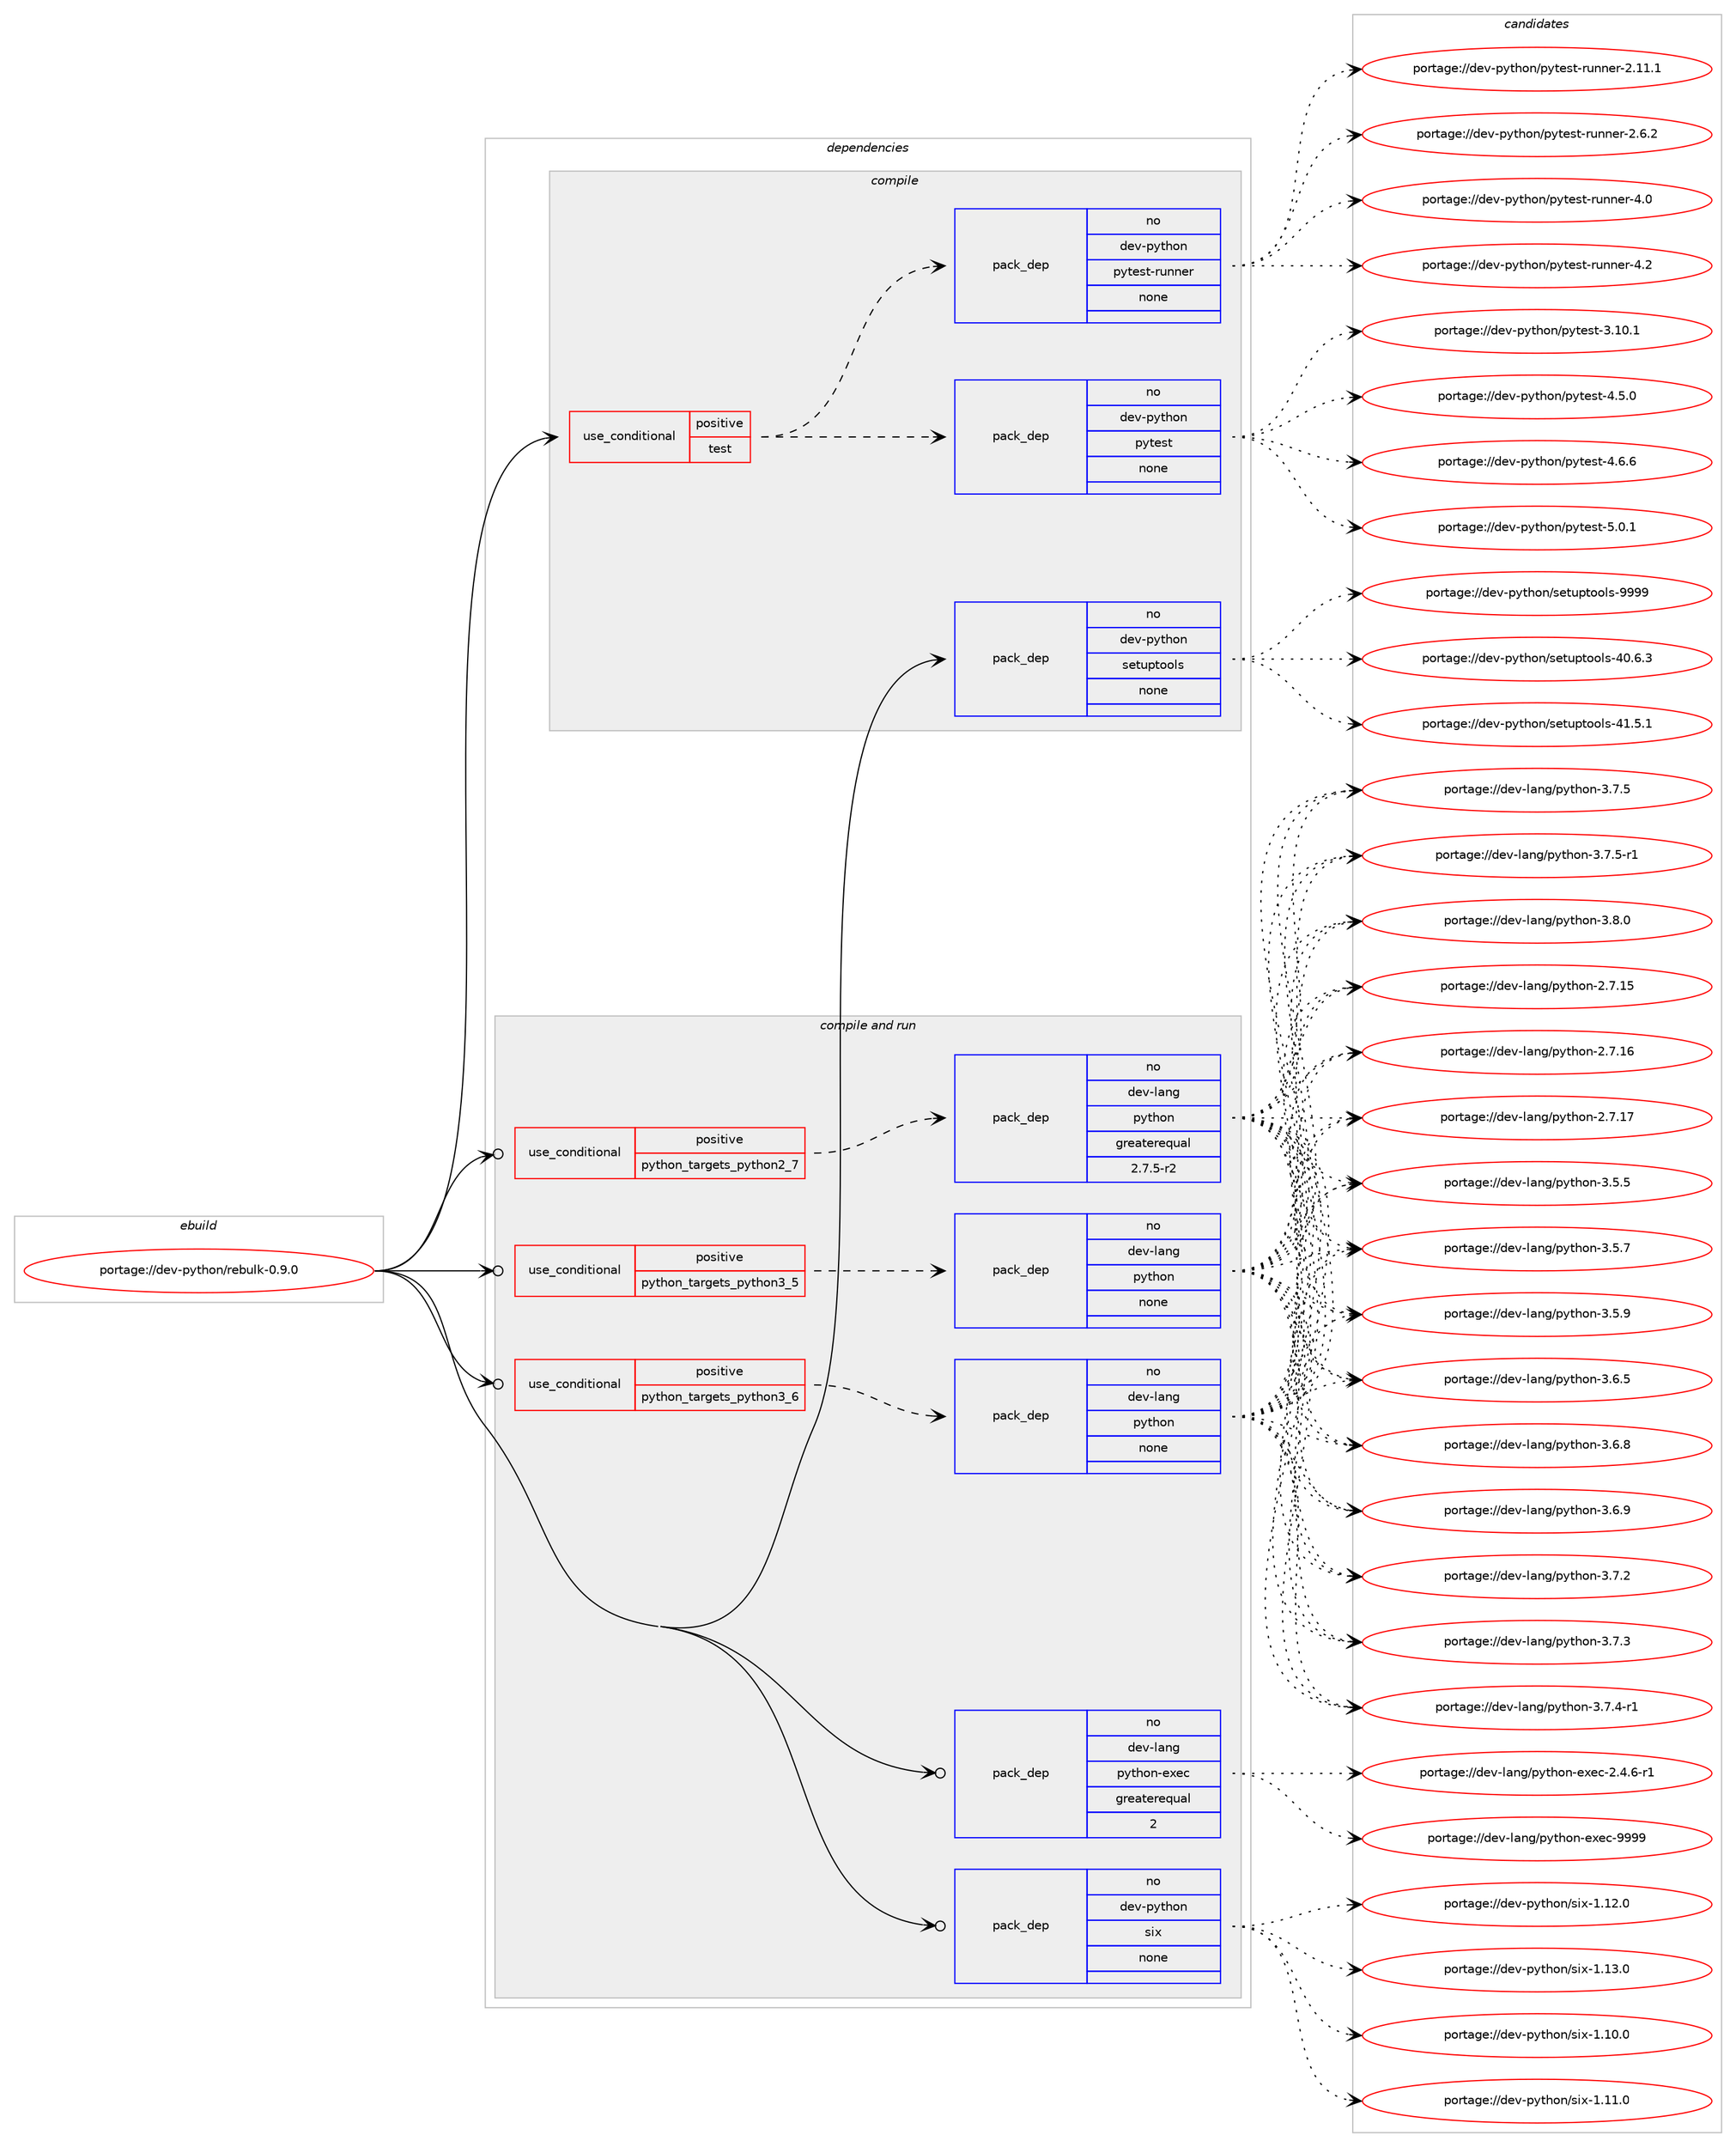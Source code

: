 digraph prolog {

# *************
# Graph options
# *************

newrank=true;
concentrate=true;
compound=true;
graph [rankdir=LR,fontname=Helvetica,fontsize=10,ranksep=1.5];#, ranksep=2.5, nodesep=0.2];
edge  [arrowhead=vee];
node  [fontname=Helvetica,fontsize=10];

# **********
# The ebuild
# **********

subgraph cluster_leftcol {
color=gray;
rank=same;
label=<<i>ebuild</i>>;
id [label="portage://dev-python/rebulk-0.9.0", color=red, width=4, href="../dev-python/rebulk-0.9.0.svg"];
}

# ****************
# The dependencies
# ****************

subgraph cluster_midcol {
color=gray;
label=<<i>dependencies</i>>;
subgraph cluster_compile {
fillcolor="#eeeeee";
style=filled;
label=<<i>compile</i>>;
subgraph cond37772 {
dependency169721 [label=<<TABLE BORDER="0" CELLBORDER="1" CELLSPACING="0" CELLPADDING="4"><TR><TD ROWSPAN="3" CELLPADDING="10">use_conditional</TD></TR><TR><TD>positive</TD></TR><TR><TD>test</TD></TR></TABLE>>, shape=none, color=red];
subgraph pack128548 {
dependency169722 [label=<<TABLE BORDER="0" CELLBORDER="1" CELLSPACING="0" CELLPADDING="4" WIDTH="220"><TR><TD ROWSPAN="6" CELLPADDING="30">pack_dep</TD></TR><TR><TD WIDTH="110">no</TD></TR><TR><TD>dev-python</TD></TR><TR><TD>pytest</TD></TR><TR><TD>none</TD></TR><TR><TD></TD></TR></TABLE>>, shape=none, color=blue];
}
dependency169721:e -> dependency169722:w [weight=20,style="dashed",arrowhead="vee"];
subgraph pack128549 {
dependency169723 [label=<<TABLE BORDER="0" CELLBORDER="1" CELLSPACING="0" CELLPADDING="4" WIDTH="220"><TR><TD ROWSPAN="6" CELLPADDING="30">pack_dep</TD></TR><TR><TD WIDTH="110">no</TD></TR><TR><TD>dev-python</TD></TR><TR><TD>pytest-runner</TD></TR><TR><TD>none</TD></TR><TR><TD></TD></TR></TABLE>>, shape=none, color=blue];
}
dependency169721:e -> dependency169723:w [weight=20,style="dashed",arrowhead="vee"];
}
id:e -> dependency169721:w [weight=20,style="solid",arrowhead="vee"];
subgraph pack128550 {
dependency169724 [label=<<TABLE BORDER="0" CELLBORDER="1" CELLSPACING="0" CELLPADDING="4" WIDTH="220"><TR><TD ROWSPAN="6" CELLPADDING="30">pack_dep</TD></TR><TR><TD WIDTH="110">no</TD></TR><TR><TD>dev-python</TD></TR><TR><TD>setuptools</TD></TR><TR><TD>none</TD></TR><TR><TD></TD></TR></TABLE>>, shape=none, color=blue];
}
id:e -> dependency169724:w [weight=20,style="solid",arrowhead="vee"];
}
subgraph cluster_compileandrun {
fillcolor="#eeeeee";
style=filled;
label=<<i>compile and run</i>>;
subgraph cond37773 {
dependency169725 [label=<<TABLE BORDER="0" CELLBORDER="1" CELLSPACING="0" CELLPADDING="4"><TR><TD ROWSPAN="3" CELLPADDING="10">use_conditional</TD></TR><TR><TD>positive</TD></TR><TR><TD>python_targets_python2_7</TD></TR></TABLE>>, shape=none, color=red];
subgraph pack128551 {
dependency169726 [label=<<TABLE BORDER="0" CELLBORDER="1" CELLSPACING="0" CELLPADDING="4" WIDTH="220"><TR><TD ROWSPAN="6" CELLPADDING="30">pack_dep</TD></TR><TR><TD WIDTH="110">no</TD></TR><TR><TD>dev-lang</TD></TR><TR><TD>python</TD></TR><TR><TD>greaterequal</TD></TR><TR><TD>2.7.5-r2</TD></TR></TABLE>>, shape=none, color=blue];
}
dependency169725:e -> dependency169726:w [weight=20,style="dashed",arrowhead="vee"];
}
id:e -> dependency169725:w [weight=20,style="solid",arrowhead="odotvee"];
subgraph cond37774 {
dependency169727 [label=<<TABLE BORDER="0" CELLBORDER="1" CELLSPACING="0" CELLPADDING="4"><TR><TD ROWSPAN="3" CELLPADDING="10">use_conditional</TD></TR><TR><TD>positive</TD></TR><TR><TD>python_targets_python3_5</TD></TR></TABLE>>, shape=none, color=red];
subgraph pack128552 {
dependency169728 [label=<<TABLE BORDER="0" CELLBORDER="1" CELLSPACING="0" CELLPADDING="4" WIDTH="220"><TR><TD ROWSPAN="6" CELLPADDING="30">pack_dep</TD></TR><TR><TD WIDTH="110">no</TD></TR><TR><TD>dev-lang</TD></TR><TR><TD>python</TD></TR><TR><TD>none</TD></TR><TR><TD></TD></TR></TABLE>>, shape=none, color=blue];
}
dependency169727:e -> dependency169728:w [weight=20,style="dashed",arrowhead="vee"];
}
id:e -> dependency169727:w [weight=20,style="solid",arrowhead="odotvee"];
subgraph cond37775 {
dependency169729 [label=<<TABLE BORDER="0" CELLBORDER="1" CELLSPACING="0" CELLPADDING="4"><TR><TD ROWSPAN="3" CELLPADDING="10">use_conditional</TD></TR><TR><TD>positive</TD></TR><TR><TD>python_targets_python3_6</TD></TR></TABLE>>, shape=none, color=red];
subgraph pack128553 {
dependency169730 [label=<<TABLE BORDER="0" CELLBORDER="1" CELLSPACING="0" CELLPADDING="4" WIDTH="220"><TR><TD ROWSPAN="6" CELLPADDING="30">pack_dep</TD></TR><TR><TD WIDTH="110">no</TD></TR><TR><TD>dev-lang</TD></TR><TR><TD>python</TD></TR><TR><TD>none</TD></TR><TR><TD></TD></TR></TABLE>>, shape=none, color=blue];
}
dependency169729:e -> dependency169730:w [weight=20,style="dashed",arrowhead="vee"];
}
id:e -> dependency169729:w [weight=20,style="solid",arrowhead="odotvee"];
subgraph pack128554 {
dependency169731 [label=<<TABLE BORDER="0" CELLBORDER="1" CELLSPACING="0" CELLPADDING="4" WIDTH="220"><TR><TD ROWSPAN="6" CELLPADDING="30">pack_dep</TD></TR><TR><TD WIDTH="110">no</TD></TR><TR><TD>dev-lang</TD></TR><TR><TD>python-exec</TD></TR><TR><TD>greaterequal</TD></TR><TR><TD>2</TD></TR></TABLE>>, shape=none, color=blue];
}
id:e -> dependency169731:w [weight=20,style="solid",arrowhead="odotvee"];
subgraph pack128555 {
dependency169732 [label=<<TABLE BORDER="0" CELLBORDER="1" CELLSPACING="0" CELLPADDING="4" WIDTH="220"><TR><TD ROWSPAN="6" CELLPADDING="30">pack_dep</TD></TR><TR><TD WIDTH="110">no</TD></TR><TR><TD>dev-python</TD></TR><TR><TD>six</TD></TR><TR><TD>none</TD></TR><TR><TD></TD></TR></TABLE>>, shape=none, color=blue];
}
id:e -> dependency169732:w [weight=20,style="solid",arrowhead="odotvee"];
}
subgraph cluster_run {
fillcolor="#eeeeee";
style=filled;
label=<<i>run</i>>;
}
}

# **************
# The candidates
# **************

subgraph cluster_choices {
rank=same;
color=gray;
label=<<i>candidates</i>>;

subgraph choice128548 {
color=black;
nodesep=1;
choiceportage100101118451121211161041111104711212111610111511645514649484649 [label="portage://dev-python/pytest-3.10.1", color=red, width=4,href="../dev-python/pytest-3.10.1.svg"];
choiceportage1001011184511212111610411111047112121116101115116455246534648 [label="portage://dev-python/pytest-4.5.0", color=red, width=4,href="../dev-python/pytest-4.5.0.svg"];
choiceportage1001011184511212111610411111047112121116101115116455246544654 [label="portage://dev-python/pytest-4.6.6", color=red, width=4,href="../dev-python/pytest-4.6.6.svg"];
choiceportage1001011184511212111610411111047112121116101115116455346484649 [label="portage://dev-python/pytest-5.0.1", color=red, width=4,href="../dev-python/pytest-5.0.1.svg"];
dependency169722:e -> choiceportage100101118451121211161041111104711212111610111511645514649484649:w [style=dotted,weight="100"];
dependency169722:e -> choiceportage1001011184511212111610411111047112121116101115116455246534648:w [style=dotted,weight="100"];
dependency169722:e -> choiceportage1001011184511212111610411111047112121116101115116455246544654:w [style=dotted,weight="100"];
dependency169722:e -> choiceportage1001011184511212111610411111047112121116101115116455346484649:w [style=dotted,weight="100"];
}
subgraph choice128549 {
color=black;
nodesep=1;
choiceportage10010111845112121116104111110471121211161011151164511411711011010111445504649494649 [label="portage://dev-python/pytest-runner-2.11.1", color=red, width=4,href="../dev-python/pytest-runner-2.11.1.svg"];
choiceportage100101118451121211161041111104711212111610111511645114117110110101114455046544650 [label="portage://dev-python/pytest-runner-2.6.2", color=red, width=4,href="../dev-python/pytest-runner-2.6.2.svg"];
choiceportage10010111845112121116104111110471121211161011151164511411711011010111445524648 [label="portage://dev-python/pytest-runner-4.0", color=red, width=4,href="../dev-python/pytest-runner-4.0.svg"];
choiceportage10010111845112121116104111110471121211161011151164511411711011010111445524650 [label="portage://dev-python/pytest-runner-4.2", color=red, width=4,href="../dev-python/pytest-runner-4.2.svg"];
dependency169723:e -> choiceportage10010111845112121116104111110471121211161011151164511411711011010111445504649494649:w [style=dotted,weight="100"];
dependency169723:e -> choiceportage100101118451121211161041111104711212111610111511645114117110110101114455046544650:w [style=dotted,weight="100"];
dependency169723:e -> choiceportage10010111845112121116104111110471121211161011151164511411711011010111445524648:w [style=dotted,weight="100"];
dependency169723:e -> choiceportage10010111845112121116104111110471121211161011151164511411711011010111445524650:w [style=dotted,weight="100"];
}
subgraph choice128550 {
color=black;
nodesep=1;
choiceportage100101118451121211161041111104711510111611711211611111110811545524846544651 [label="portage://dev-python/setuptools-40.6.3", color=red, width=4,href="../dev-python/setuptools-40.6.3.svg"];
choiceportage100101118451121211161041111104711510111611711211611111110811545524946534649 [label="portage://dev-python/setuptools-41.5.1", color=red, width=4,href="../dev-python/setuptools-41.5.1.svg"];
choiceportage10010111845112121116104111110471151011161171121161111111081154557575757 [label="portage://dev-python/setuptools-9999", color=red, width=4,href="../dev-python/setuptools-9999.svg"];
dependency169724:e -> choiceportage100101118451121211161041111104711510111611711211611111110811545524846544651:w [style=dotted,weight="100"];
dependency169724:e -> choiceportage100101118451121211161041111104711510111611711211611111110811545524946534649:w [style=dotted,weight="100"];
dependency169724:e -> choiceportage10010111845112121116104111110471151011161171121161111111081154557575757:w [style=dotted,weight="100"];
}
subgraph choice128551 {
color=black;
nodesep=1;
choiceportage10010111845108971101034711212111610411111045504655464953 [label="portage://dev-lang/python-2.7.15", color=red, width=4,href="../dev-lang/python-2.7.15.svg"];
choiceportage10010111845108971101034711212111610411111045504655464954 [label="portage://dev-lang/python-2.7.16", color=red, width=4,href="../dev-lang/python-2.7.16.svg"];
choiceportage10010111845108971101034711212111610411111045504655464955 [label="portage://dev-lang/python-2.7.17", color=red, width=4,href="../dev-lang/python-2.7.17.svg"];
choiceportage100101118451089711010347112121116104111110455146534653 [label="portage://dev-lang/python-3.5.5", color=red, width=4,href="../dev-lang/python-3.5.5.svg"];
choiceportage100101118451089711010347112121116104111110455146534655 [label="portage://dev-lang/python-3.5.7", color=red, width=4,href="../dev-lang/python-3.5.7.svg"];
choiceportage100101118451089711010347112121116104111110455146534657 [label="portage://dev-lang/python-3.5.9", color=red, width=4,href="../dev-lang/python-3.5.9.svg"];
choiceportage100101118451089711010347112121116104111110455146544653 [label="portage://dev-lang/python-3.6.5", color=red, width=4,href="../dev-lang/python-3.6.5.svg"];
choiceportage100101118451089711010347112121116104111110455146544656 [label="portage://dev-lang/python-3.6.8", color=red, width=4,href="../dev-lang/python-3.6.8.svg"];
choiceportage100101118451089711010347112121116104111110455146544657 [label="portage://dev-lang/python-3.6.9", color=red, width=4,href="../dev-lang/python-3.6.9.svg"];
choiceportage100101118451089711010347112121116104111110455146554650 [label="portage://dev-lang/python-3.7.2", color=red, width=4,href="../dev-lang/python-3.7.2.svg"];
choiceportage100101118451089711010347112121116104111110455146554651 [label="portage://dev-lang/python-3.7.3", color=red, width=4,href="../dev-lang/python-3.7.3.svg"];
choiceportage1001011184510897110103471121211161041111104551465546524511449 [label="portage://dev-lang/python-3.7.4-r1", color=red, width=4,href="../dev-lang/python-3.7.4-r1.svg"];
choiceportage100101118451089711010347112121116104111110455146554653 [label="portage://dev-lang/python-3.7.5", color=red, width=4,href="../dev-lang/python-3.7.5.svg"];
choiceportage1001011184510897110103471121211161041111104551465546534511449 [label="portage://dev-lang/python-3.7.5-r1", color=red, width=4,href="../dev-lang/python-3.7.5-r1.svg"];
choiceportage100101118451089711010347112121116104111110455146564648 [label="portage://dev-lang/python-3.8.0", color=red, width=4,href="../dev-lang/python-3.8.0.svg"];
dependency169726:e -> choiceportage10010111845108971101034711212111610411111045504655464953:w [style=dotted,weight="100"];
dependency169726:e -> choiceportage10010111845108971101034711212111610411111045504655464954:w [style=dotted,weight="100"];
dependency169726:e -> choiceportage10010111845108971101034711212111610411111045504655464955:w [style=dotted,weight="100"];
dependency169726:e -> choiceportage100101118451089711010347112121116104111110455146534653:w [style=dotted,weight="100"];
dependency169726:e -> choiceportage100101118451089711010347112121116104111110455146534655:w [style=dotted,weight="100"];
dependency169726:e -> choiceportage100101118451089711010347112121116104111110455146534657:w [style=dotted,weight="100"];
dependency169726:e -> choiceportage100101118451089711010347112121116104111110455146544653:w [style=dotted,weight="100"];
dependency169726:e -> choiceportage100101118451089711010347112121116104111110455146544656:w [style=dotted,weight="100"];
dependency169726:e -> choiceportage100101118451089711010347112121116104111110455146544657:w [style=dotted,weight="100"];
dependency169726:e -> choiceportage100101118451089711010347112121116104111110455146554650:w [style=dotted,weight="100"];
dependency169726:e -> choiceportage100101118451089711010347112121116104111110455146554651:w [style=dotted,weight="100"];
dependency169726:e -> choiceportage1001011184510897110103471121211161041111104551465546524511449:w [style=dotted,weight="100"];
dependency169726:e -> choiceportage100101118451089711010347112121116104111110455146554653:w [style=dotted,weight="100"];
dependency169726:e -> choiceportage1001011184510897110103471121211161041111104551465546534511449:w [style=dotted,weight="100"];
dependency169726:e -> choiceportage100101118451089711010347112121116104111110455146564648:w [style=dotted,weight="100"];
}
subgraph choice128552 {
color=black;
nodesep=1;
choiceportage10010111845108971101034711212111610411111045504655464953 [label="portage://dev-lang/python-2.7.15", color=red, width=4,href="../dev-lang/python-2.7.15.svg"];
choiceportage10010111845108971101034711212111610411111045504655464954 [label="portage://dev-lang/python-2.7.16", color=red, width=4,href="../dev-lang/python-2.7.16.svg"];
choiceportage10010111845108971101034711212111610411111045504655464955 [label="portage://dev-lang/python-2.7.17", color=red, width=4,href="../dev-lang/python-2.7.17.svg"];
choiceportage100101118451089711010347112121116104111110455146534653 [label="portage://dev-lang/python-3.5.5", color=red, width=4,href="../dev-lang/python-3.5.5.svg"];
choiceportage100101118451089711010347112121116104111110455146534655 [label="portage://dev-lang/python-3.5.7", color=red, width=4,href="../dev-lang/python-3.5.7.svg"];
choiceportage100101118451089711010347112121116104111110455146534657 [label="portage://dev-lang/python-3.5.9", color=red, width=4,href="../dev-lang/python-3.5.9.svg"];
choiceportage100101118451089711010347112121116104111110455146544653 [label="portage://dev-lang/python-3.6.5", color=red, width=4,href="../dev-lang/python-3.6.5.svg"];
choiceportage100101118451089711010347112121116104111110455146544656 [label="portage://dev-lang/python-3.6.8", color=red, width=4,href="../dev-lang/python-3.6.8.svg"];
choiceportage100101118451089711010347112121116104111110455146544657 [label="portage://dev-lang/python-3.6.9", color=red, width=4,href="../dev-lang/python-3.6.9.svg"];
choiceportage100101118451089711010347112121116104111110455146554650 [label="portage://dev-lang/python-3.7.2", color=red, width=4,href="../dev-lang/python-3.7.2.svg"];
choiceportage100101118451089711010347112121116104111110455146554651 [label="portage://dev-lang/python-3.7.3", color=red, width=4,href="../dev-lang/python-3.7.3.svg"];
choiceportage1001011184510897110103471121211161041111104551465546524511449 [label="portage://dev-lang/python-3.7.4-r1", color=red, width=4,href="../dev-lang/python-3.7.4-r1.svg"];
choiceportage100101118451089711010347112121116104111110455146554653 [label="portage://dev-lang/python-3.7.5", color=red, width=4,href="../dev-lang/python-3.7.5.svg"];
choiceportage1001011184510897110103471121211161041111104551465546534511449 [label="portage://dev-lang/python-3.7.5-r1", color=red, width=4,href="../dev-lang/python-3.7.5-r1.svg"];
choiceportage100101118451089711010347112121116104111110455146564648 [label="portage://dev-lang/python-3.8.0", color=red, width=4,href="../dev-lang/python-3.8.0.svg"];
dependency169728:e -> choiceportage10010111845108971101034711212111610411111045504655464953:w [style=dotted,weight="100"];
dependency169728:e -> choiceportage10010111845108971101034711212111610411111045504655464954:w [style=dotted,weight="100"];
dependency169728:e -> choiceportage10010111845108971101034711212111610411111045504655464955:w [style=dotted,weight="100"];
dependency169728:e -> choiceportage100101118451089711010347112121116104111110455146534653:w [style=dotted,weight="100"];
dependency169728:e -> choiceportage100101118451089711010347112121116104111110455146534655:w [style=dotted,weight="100"];
dependency169728:e -> choiceportage100101118451089711010347112121116104111110455146534657:w [style=dotted,weight="100"];
dependency169728:e -> choiceportage100101118451089711010347112121116104111110455146544653:w [style=dotted,weight="100"];
dependency169728:e -> choiceportage100101118451089711010347112121116104111110455146544656:w [style=dotted,weight="100"];
dependency169728:e -> choiceportage100101118451089711010347112121116104111110455146544657:w [style=dotted,weight="100"];
dependency169728:e -> choiceportage100101118451089711010347112121116104111110455146554650:w [style=dotted,weight="100"];
dependency169728:e -> choiceportage100101118451089711010347112121116104111110455146554651:w [style=dotted,weight="100"];
dependency169728:e -> choiceportage1001011184510897110103471121211161041111104551465546524511449:w [style=dotted,weight="100"];
dependency169728:e -> choiceportage100101118451089711010347112121116104111110455146554653:w [style=dotted,weight="100"];
dependency169728:e -> choiceportage1001011184510897110103471121211161041111104551465546534511449:w [style=dotted,weight="100"];
dependency169728:e -> choiceportage100101118451089711010347112121116104111110455146564648:w [style=dotted,weight="100"];
}
subgraph choice128553 {
color=black;
nodesep=1;
choiceportage10010111845108971101034711212111610411111045504655464953 [label="portage://dev-lang/python-2.7.15", color=red, width=4,href="../dev-lang/python-2.7.15.svg"];
choiceportage10010111845108971101034711212111610411111045504655464954 [label="portage://dev-lang/python-2.7.16", color=red, width=4,href="../dev-lang/python-2.7.16.svg"];
choiceportage10010111845108971101034711212111610411111045504655464955 [label="portage://dev-lang/python-2.7.17", color=red, width=4,href="../dev-lang/python-2.7.17.svg"];
choiceportage100101118451089711010347112121116104111110455146534653 [label="portage://dev-lang/python-3.5.5", color=red, width=4,href="../dev-lang/python-3.5.5.svg"];
choiceportage100101118451089711010347112121116104111110455146534655 [label="portage://dev-lang/python-3.5.7", color=red, width=4,href="../dev-lang/python-3.5.7.svg"];
choiceportage100101118451089711010347112121116104111110455146534657 [label="portage://dev-lang/python-3.5.9", color=red, width=4,href="../dev-lang/python-3.5.9.svg"];
choiceportage100101118451089711010347112121116104111110455146544653 [label="portage://dev-lang/python-3.6.5", color=red, width=4,href="../dev-lang/python-3.6.5.svg"];
choiceportage100101118451089711010347112121116104111110455146544656 [label="portage://dev-lang/python-3.6.8", color=red, width=4,href="../dev-lang/python-3.6.8.svg"];
choiceportage100101118451089711010347112121116104111110455146544657 [label="portage://dev-lang/python-3.6.9", color=red, width=4,href="../dev-lang/python-3.6.9.svg"];
choiceportage100101118451089711010347112121116104111110455146554650 [label="portage://dev-lang/python-3.7.2", color=red, width=4,href="../dev-lang/python-3.7.2.svg"];
choiceportage100101118451089711010347112121116104111110455146554651 [label="portage://dev-lang/python-3.7.3", color=red, width=4,href="../dev-lang/python-3.7.3.svg"];
choiceportage1001011184510897110103471121211161041111104551465546524511449 [label="portage://dev-lang/python-3.7.4-r1", color=red, width=4,href="../dev-lang/python-3.7.4-r1.svg"];
choiceportage100101118451089711010347112121116104111110455146554653 [label="portage://dev-lang/python-3.7.5", color=red, width=4,href="../dev-lang/python-3.7.5.svg"];
choiceportage1001011184510897110103471121211161041111104551465546534511449 [label="portage://dev-lang/python-3.7.5-r1", color=red, width=4,href="../dev-lang/python-3.7.5-r1.svg"];
choiceportage100101118451089711010347112121116104111110455146564648 [label="portage://dev-lang/python-3.8.0", color=red, width=4,href="../dev-lang/python-3.8.0.svg"];
dependency169730:e -> choiceportage10010111845108971101034711212111610411111045504655464953:w [style=dotted,weight="100"];
dependency169730:e -> choiceportage10010111845108971101034711212111610411111045504655464954:w [style=dotted,weight="100"];
dependency169730:e -> choiceportage10010111845108971101034711212111610411111045504655464955:w [style=dotted,weight="100"];
dependency169730:e -> choiceportage100101118451089711010347112121116104111110455146534653:w [style=dotted,weight="100"];
dependency169730:e -> choiceportage100101118451089711010347112121116104111110455146534655:w [style=dotted,weight="100"];
dependency169730:e -> choiceportage100101118451089711010347112121116104111110455146534657:w [style=dotted,weight="100"];
dependency169730:e -> choiceportage100101118451089711010347112121116104111110455146544653:w [style=dotted,weight="100"];
dependency169730:e -> choiceportage100101118451089711010347112121116104111110455146544656:w [style=dotted,weight="100"];
dependency169730:e -> choiceportage100101118451089711010347112121116104111110455146544657:w [style=dotted,weight="100"];
dependency169730:e -> choiceportage100101118451089711010347112121116104111110455146554650:w [style=dotted,weight="100"];
dependency169730:e -> choiceportage100101118451089711010347112121116104111110455146554651:w [style=dotted,weight="100"];
dependency169730:e -> choiceportage1001011184510897110103471121211161041111104551465546524511449:w [style=dotted,weight="100"];
dependency169730:e -> choiceportage100101118451089711010347112121116104111110455146554653:w [style=dotted,weight="100"];
dependency169730:e -> choiceportage1001011184510897110103471121211161041111104551465546534511449:w [style=dotted,weight="100"];
dependency169730:e -> choiceportage100101118451089711010347112121116104111110455146564648:w [style=dotted,weight="100"];
}
subgraph choice128554 {
color=black;
nodesep=1;
choiceportage10010111845108971101034711212111610411111045101120101994550465246544511449 [label="portage://dev-lang/python-exec-2.4.6-r1", color=red, width=4,href="../dev-lang/python-exec-2.4.6-r1.svg"];
choiceportage10010111845108971101034711212111610411111045101120101994557575757 [label="portage://dev-lang/python-exec-9999", color=red, width=4,href="../dev-lang/python-exec-9999.svg"];
dependency169731:e -> choiceportage10010111845108971101034711212111610411111045101120101994550465246544511449:w [style=dotted,weight="100"];
dependency169731:e -> choiceportage10010111845108971101034711212111610411111045101120101994557575757:w [style=dotted,weight="100"];
}
subgraph choice128555 {
color=black;
nodesep=1;
choiceportage100101118451121211161041111104711510512045494649484648 [label="portage://dev-python/six-1.10.0", color=red, width=4,href="../dev-python/six-1.10.0.svg"];
choiceportage100101118451121211161041111104711510512045494649494648 [label="portage://dev-python/six-1.11.0", color=red, width=4,href="../dev-python/six-1.11.0.svg"];
choiceportage100101118451121211161041111104711510512045494649504648 [label="portage://dev-python/six-1.12.0", color=red, width=4,href="../dev-python/six-1.12.0.svg"];
choiceportage100101118451121211161041111104711510512045494649514648 [label="portage://dev-python/six-1.13.0", color=red, width=4,href="../dev-python/six-1.13.0.svg"];
dependency169732:e -> choiceportage100101118451121211161041111104711510512045494649484648:w [style=dotted,weight="100"];
dependency169732:e -> choiceportage100101118451121211161041111104711510512045494649494648:w [style=dotted,weight="100"];
dependency169732:e -> choiceportage100101118451121211161041111104711510512045494649504648:w [style=dotted,weight="100"];
dependency169732:e -> choiceportage100101118451121211161041111104711510512045494649514648:w [style=dotted,weight="100"];
}
}

}
